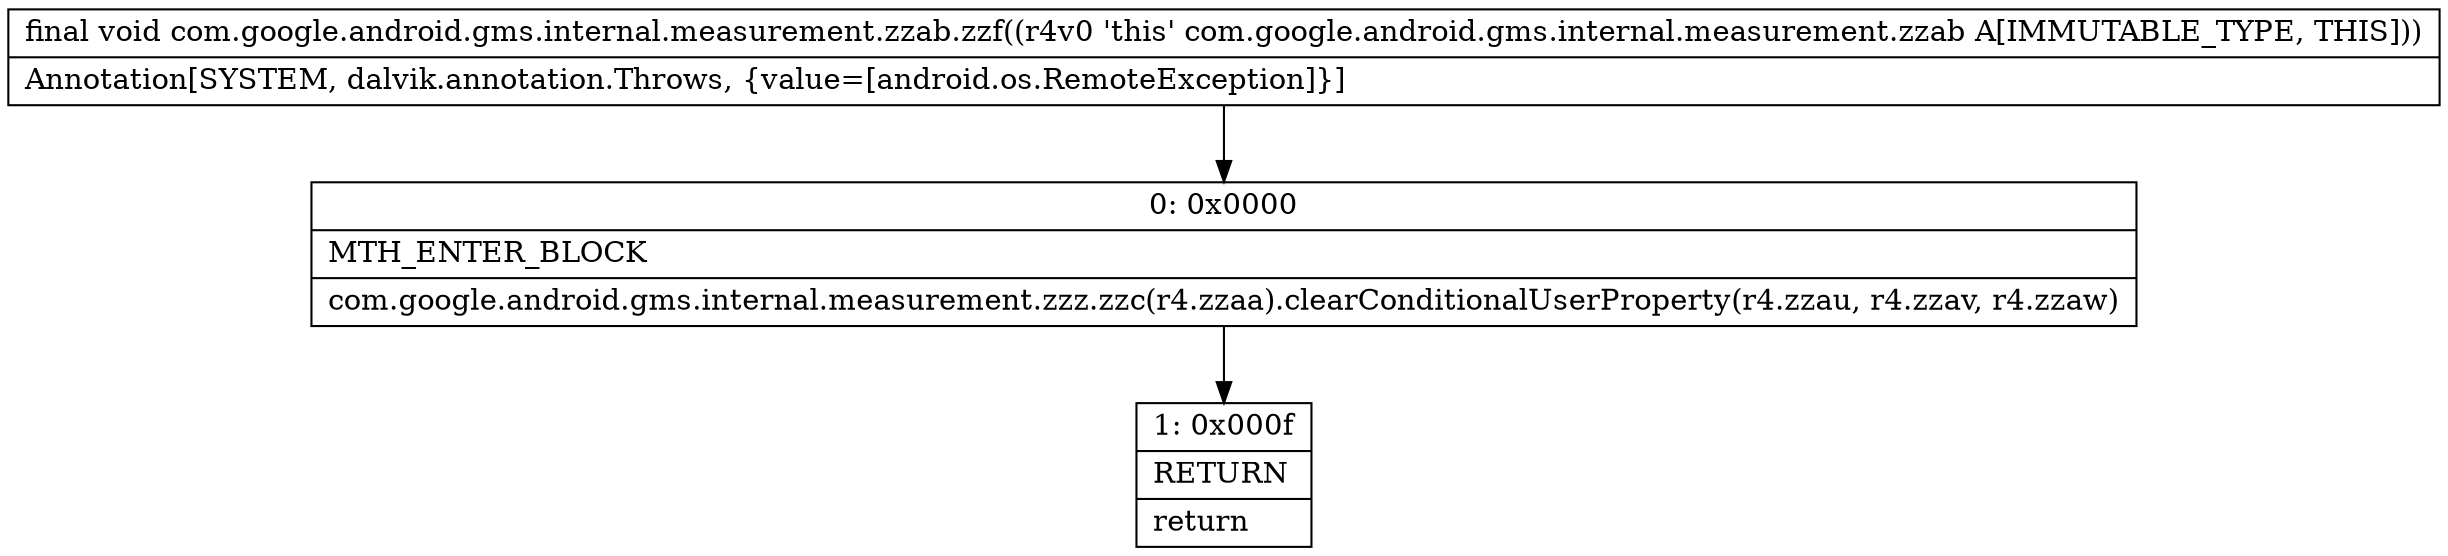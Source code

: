 digraph "CFG forcom.google.android.gms.internal.measurement.zzab.zzf()V" {
Node_0 [shape=record,label="{0\:\ 0x0000|MTH_ENTER_BLOCK\l|com.google.android.gms.internal.measurement.zzz.zzc(r4.zzaa).clearConditionalUserProperty(r4.zzau, r4.zzav, r4.zzaw)\l}"];
Node_1 [shape=record,label="{1\:\ 0x000f|RETURN\l|return\l}"];
MethodNode[shape=record,label="{final void com.google.android.gms.internal.measurement.zzab.zzf((r4v0 'this' com.google.android.gms.internal.measurement.zzab A[IMMUTABLE_TYPE, THIS]))  | Annotation[SYSTEM, dalvik.annotation.Throws, \{value=[android.os.RemoteException]\}]\l}"];
MethodNode -> Node_0;
Node_0 -> Node_1;
}

